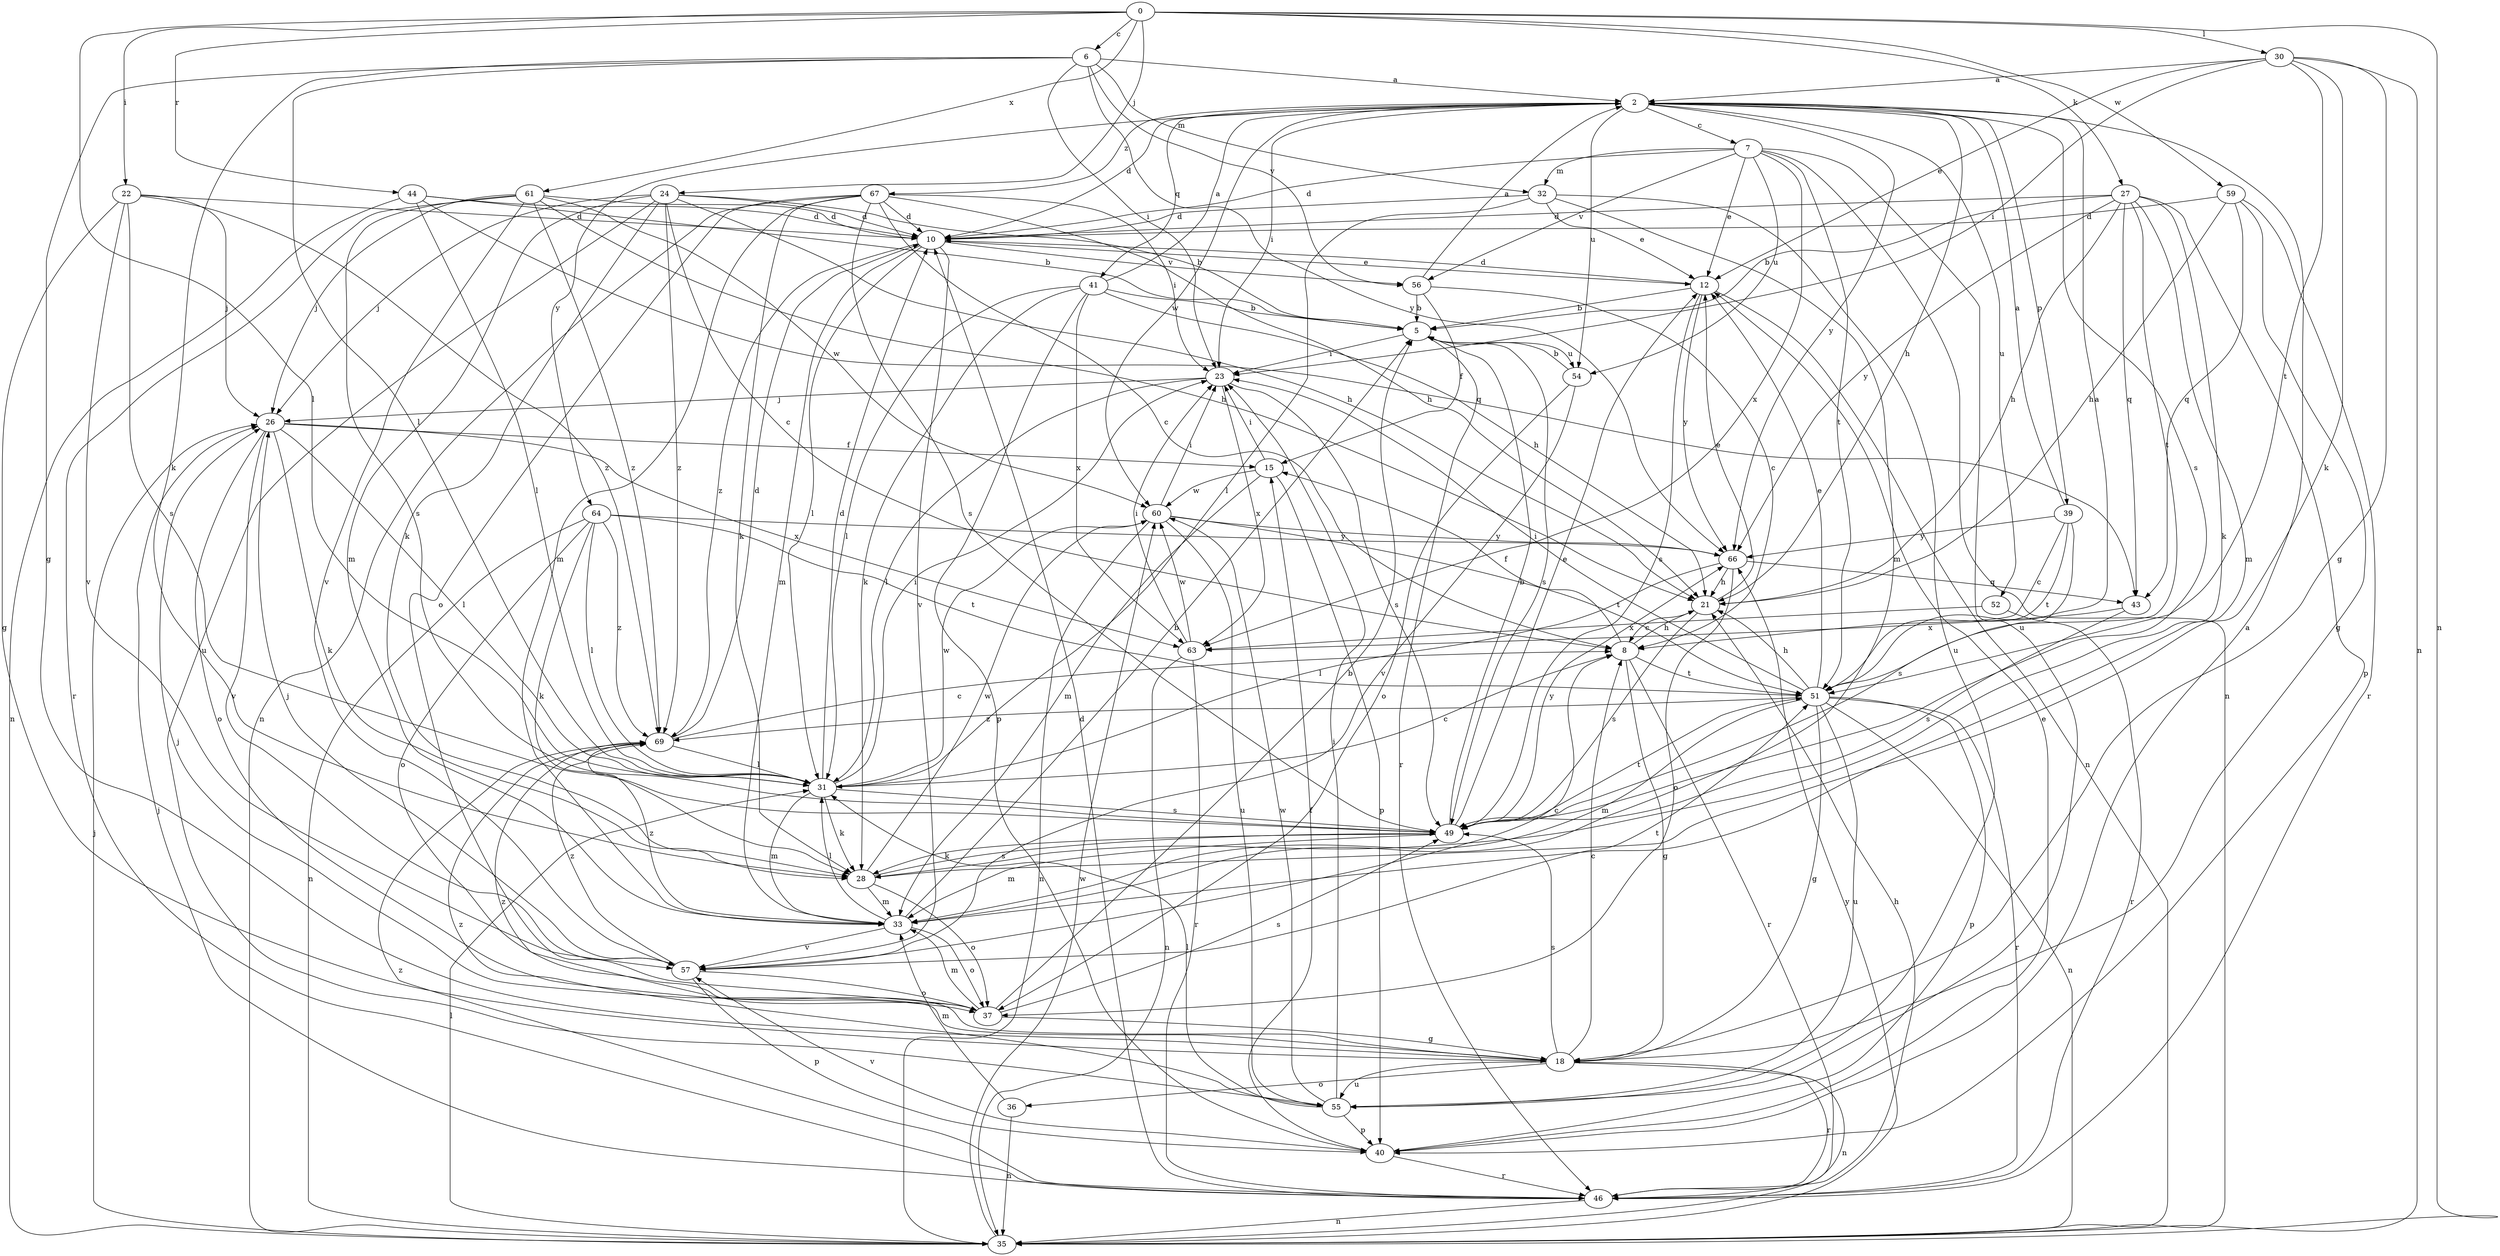 strict digraph  {
0;
2;
5;
6;
7;
8;
10;
12;
15;
18;
21;
22;
23;
24;
26;
27;
28;
30;
31;
32;
33;
35;
36;
37;
39;
40;
41;
43;
44;
46;
49;
51;
52;
54;
55;
56;
57;
59;
60;
61;
63;
64;
66;
67;
69;
0 -> 6  [label=c];
0 -> 22  [label=i];
0 -> 24  [label=j];
0 -> 27  [label=k];
0 -> 30  [label=l];
0 -> 31  [label=l];
0 -> 35  [label=n];
0 -> 44  [label=r];
0 -> 59  [label=w];
0 -> 61  [label=x];
2 -> 7  [label=c];
2 -> 10  [label=d];
2 -> 21  [label=h];
2 -> 23  [label=i];
2 -> 39  [label=p];
2 -> 41  [label=q];
2 -> 49  [label=s];
2 -> 52  [label=u];
2 -> 54  [label=u];
2 -> 60  [label=w];
2 -> 64  [label=y];
2 -> 66  [label=y];
2 -> 67  [label=z];
5 -> 23  [label=i];
5 -> 46  [label=r];
5 -> 49  [label=s];
5 -> 54  [label=u];
6 -> 2  [label=a];
6 -> 18  [label=g];
6 -> 23  [label=i];
6 -> 28  [label=k];
6 -> 31  [label=l];
6 -> 32  [label=m];
6 -> 56  [label=v];
6 -> 66  [label=y];
7 -> 10  [label=d];
7 -> 12  [label=e];
7 -> 32  [label=m];
7 -> 35  [label=n];
7 -> 51  [label=t];
7 -> 54  [label=u];
7 -> 55  [label=u];
7 -> 56  [label=v];
7 -> 63  [label=x];
8 -> 15  [label=f];
8 -> 18  [label=g];
8 -> 21  [label=h];
8 -> 46  [label=r];
8 -> 51  [label=t];
10 -> 12  [label=e];
10 -> 31  [label=l];
10 -> 33  [label=m];
10 -> 56  [label=v];
10 -> 57  [label=v];
10 -> 69  [label=z];
12 -> 5  [label=b];
12 -> 10  [label=d];
12 -> 35  [label=n];
12 -> 49  [label=s];
12 -> 66  [label=y];
15 -> 23  [label=i];
15 -> 33  [label=m];
15 -> 40  [label=p];
15 -> 60  [label=w];
18 -> 8  [label=c];
18 -> 26  [label=j];
18 -> 35  [label=n];
18 -> 36  [label=o];
18 -> 46  [label=r];
18 -> 49  [label=s];
18 -> 55  [label=u];
18 -> 69  [label=z];
21 -> 8  [label=c];
21 -> 12  [label=e];
21 -> 49  [label=s];
22 -> 10  [label=d];
22 -> 18  [label=g];
22 -> 26  [label=j];
22 -> 49  [label=s];
22 -> 57  [label=v];
22 -> 69  [label=z];
23 -> 26  [label=j];
23 -> 31  [label=l];
23 -> 49  [label=s];
23 -> 63  [label=x];
24 -> 5  [label=b];
24 -> 8  [label=c];
24 -> 10  [label=d];
24 -> 21  [label=h];
24 -> 26  [label=j];
24 -> 28  [label=k];
24 -> 33  [label=m];
24 -> 55  [label=u];
24 -> 69  [label=z];
26 -> 15  [label=f];
26 -> 28  [label=k];
26 -> 31  [label=l];
26 -> 37  [label=o];
26 -> 57  [label=v];
26 -> 63  [label=x];
27 -> 5  [label=b];
27 -> 10  [label=d];
27 -> 21  [label=h];
27 -> 28  [label=k];
27 -> 33  [label=m];
27 -> 40  [label=p];
27 -> 43  [label=q];
27 -> 51  [label=t];
27 -> 66  [label=y];
28 -> 33  [label=m];
28 -> 37  [label=o];
28 -> 49  [label=s];
28 -> 60  [label=w];
30 -> 2  [label=a];
30 -> 12  [label=e];
30 -> 18  [label=g];
30 -> 23  [label=i];
30 -> 28  [label=k];
30 -> 35  [label=n];
30 -> 51  [label=t];
31 -> 8  [label=c];
31 -> 10  [label=d];
31 -> 23  [label=i];
31 -> 28  [label=k];
31 -> 33  [label=m];
31 -> 49  [label=s];
31 -> 60  [label=w];
32 -> 10  [label=d];
32 -> 12  [label=e];
32 -> 31  [label=l];
32 -> 33  [label=m];
32 -> 55  [label=u];
33 -> 5  [label=b];
33 -> 31  [label=l];
33 -> 37  [label=o];
33 -> 57  [label=v];
33 -> 69  [label=z];
35 -> 26  [label=j];
35 -> 31  [label=l];
35 -> 60  [label=w];
35 -> 66  [label=y];
36 -> 33  [label=m];
36 -> 35  [label=n];
37 -> 5  [label=b];
37 -> 18  [label=g];
37 -> 33  [label=m];
37 -> 49  [label=s];
39 -> 2  [label=a];
39 -> 8  [label=c];
39 -> 49  [label=s];
39 -> 51  [label=t];
39 -> 66  [label=y];
40 -> 2  [label=a];
40 -> 12  [label=e];
40 -> 15  [label=f];
40 -> 46  [label=r];
40 -> 57  [label=v];
41 -> 2  [label=a];
41 -> 5  [label=b];
41 -> 21  [label=h];
41 -> 28  [label=k];
41 -> 31  [label=l];
41 -> 40  [label=p];
41 -> 63  [label=x];
43 -> 49  [label=s];
43 -> 63  [label=x];
44 -> 5  [label=b];
44 -> 10  [label=d];
44 -> 31  [label=l];
44 -> 35  [label=n];
44 -> 43  [label=q];
46 -> 10  [label=d];
46 -> 21  [label=h];
46 -> 26  [label=j];
46 -> 35  [label=n];
46 -> 69  [label=z];
49 -> 5  [label=b];
49 -> 12  [label=e];
49 -> 28  [label=k];
49 -> 33  [label=m];
49 -> 51  [label=t];
49 -> 66  [label=y];
51 -> 2  [label=a];
51 -> 12  [label=e];
51 -> 18  [label=g];
51 -> 21  [label=h];
51 -> 23  [label=i];
51 -> 33  [label=m];
51 -> 35  [label=n];
51 -> 40  [label=p];
51 -> 46  [label=r];
51 -> 55  [label=u];
51 -> 69  [label=z];
52 -> 46  [label=r];
52 -> 63  [label=x];
54 -> 5  [label=b];
54 -> 37  [label=o];
54 -> 57  [label=v];
55 -> 23  [label=i];
55 -> 31  [label=l];
55 -> 40  [label=p];
55 -> 60  [label=w];
55 -> 69  [label=z];
56 -> 2  [label=a];
56 -> 5  [label=b];
56 -> 8  [label=c];
56 -> 15  [label=f];
57 -> 8  [label=c];
57 -> 26  [label=j];
57 -> 37  [label=o];
57 -> 40  [label=p];
57 -> 51  [label=t];
57 -> 69  [label=z];
59 -> 10  [label=d];
59 -> 18  [label=g];
59 -> 21  [label=h];
59 -> 43  [label=q];
59 -> 46  [label=r];
60 -> 23  [label=i];
60 -> 35  [label=n];
60 -> 51  [label=t];
60 -> 55  [label=u];
60 -> 66  [label=y];
61 -> 10  [label=d];
61 -> 21  [label=h];
61 -> 26  [label=j];
61 -> 46  [label=r];
61 -> 49  [label=s];
61 -> 57  [label=v];
61 -> 60  [label=w];
61 -> 69  [label=z];
63 -> 23  [label=i];
63 -> 35  [label=n];
63 -> 46  [label=r];
63 -> 60  [label=w];
64 -> 28  [label=k];
64 -> 31  [label=l];
64 -> 35  [label=n];
64 -> 37  [label=o];
64 -> 51  [label=t];
64 -> 66  [label=y];
64 -> 69  [label=z];
66 -> 21  [label=h];
66 -> 31  [label=l];
66 -> 37  [label=o];
66 -> 43  [label=q];
67 -> 8  [label=c];
67 -> 10  [label=d];
67 -> 21  [label=h];
67 -> 23  [label=i];
67 -> 28  [label=k];
67 -> 33  [label=m];
67 -> 35  [label=n];
67 -> 37  [label=o];
67 -> 49  [label=s];
69 -> 8  [label=c];
69 -> 10  [label=d];
69 -> 31  [label=l];
}
